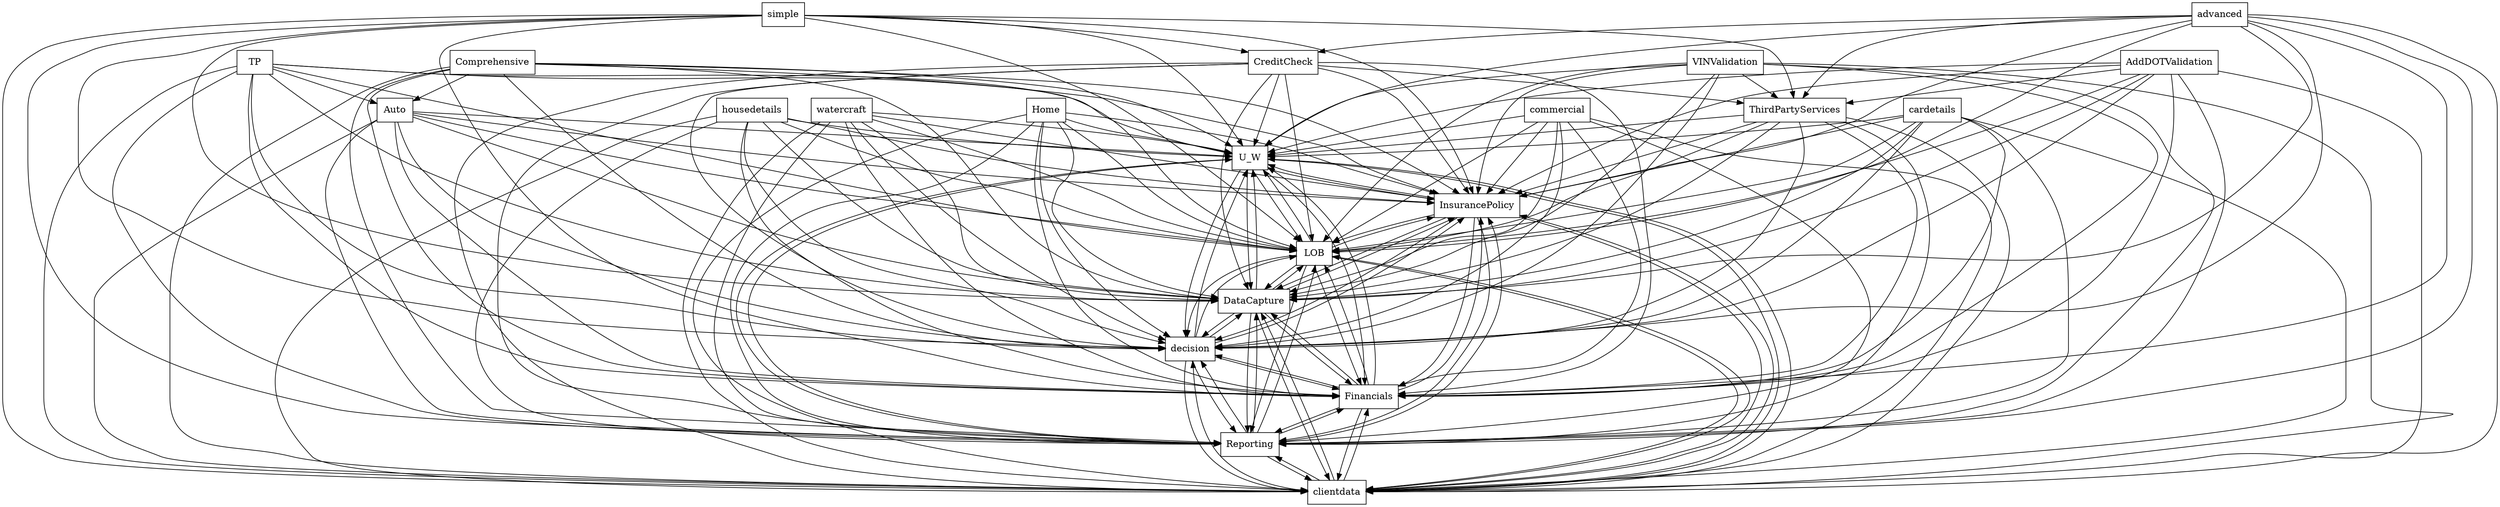 digraph{
graph [rankdir=TB];
node [shape=box];
edge [arrowhead=normal];
0[label="U_W",]
1[label="Home",]
2[label="ThirdPartyServices",]
3[label="InsurancePolicy",]
4[label="simple",]
5[label="clientdata",]
6[label="Comprehensive",]
7[label="CreditCheck",]
8[label="Reporting",]
9[label="Financials",]
10[label="housedetails",]
11[label="decision",]
12[label="DataCapture",]
13[label="TP",]
14[label="LOB",]
15[label="watercraft",]
16[label="Auto",]
17[label="advanced",]
18[label="cardetails",]
19[label="VINValidation",]
20[label="commercial",]
21[label="AddDOTValidation",]
0->3[label="",]
0->5[label="",]
0->8[label="",]
0->9[label="",]
0->11[label="",]
0->12[label="",]
0->14[label="",]
1->0[label="",]
1->3[label="",]
1->5[label="",]
1->8[label="",]
1->9[label="",]
1->11[label="",]
1->12[label="",]
1->14[label="",]
2->0[label="",]
2->3[label="",]
2->5[label="",]
2->8[label="",]
2->9[label="",]
2->11[label="",]
2->12[label="",]
2->14[label="",]
3->0[label="",]
3->5[label="",]
3->8[label="",]
3->9[label="",]
3->11[label="",]
3->12[label="",]
3->14[label="",]
4->0[label="",]
4->2[label="",]
4->3[label="",]
4->5[label="",]
4->7[label="",]
4->8[label="",]
4->9[label="",]
4->11[label="",]
4->12[label="",]
4->14[label="",]
5->0[label="",]
5->3[label="",]
5->8[label="",]
5->9[label="",]
5->11[label="",]
5->12[label="",]
5->14[label="",]
6->0[label="",]
6->3[label="",]
6->5[label="",]
6->8[label="",]
6->9[label="",]
6->11[label="",]
6->12[label="",]
6->14[label="",]
6->16[label="",]
7->0[label="",]
7->2[label="",]
7->3[label="",]
7->5[label="",]
7->8[label="",]
7->9[label="",]
7->11[label="",]
7->12[label="",]
7->14[label="",]
8->0[label="",]
8->3[label="",]
8->5[label="",]
8->9[label="",]
8->11[label="",]
8->12[label="",]
8->14[label="",]
9->0[label="",]
9->3[label="",]
9->5[label="",]
9->8[label="",]
9->11[label="",]
9->12[label="",]
9->14[label="",]
10->0[label="",]
10->3[label="",]
10->5[label="",]
10->8[label="",]
10->9[label="",]
10->11[label="",]
10->12[label="",]
10->14[label="",]
11->0[label="",]
11->3[label="",]
11->5[label="",]
11->8[label="",]
11->9[label="",]
11->12[label="",]
11->14[label="",]
12->0[label="",]
12->3[label="",]
12->5[label="",]
12->8[label="",]
12->9[label="",]
12->11[label="",]
12->14[label="",]
13->0[label="",]
13->3[label="",]
13->5[label="",]
13->8[label="",]
13->9[label="",]
13->11[label="",]
13->12[label="",]
13->14[label="",]
13->16[label="",]
14->0[label="",]
14->3[label="",]
14->5[label="",]
14->8[label="",]
14->9[label="",]
14->11[label="",]
14->12[label="",]
15->0[label="",]
15->3[label="",]
15->5[label="",]
15->8[label="",]
15->9[label="",]
15->11[label="",]
15->12[label="",]
15->14[label="",]
16->0[label="",]
16->3[label="",]
16->5[label="",]
16->8[label="",]
16->9[label="",]
16->11[label="",]
16->12[label="",]
16->14[label="",]
17->0[label="",]
17->2[label="",]
17->3[label="",]
17->5[label="",]
17->7[label="",]
17->8[label="",]
17->9[label="",]
17->11[label="",]
17->12[label="",]
17->14[label="",]
18->0[label="",]
18->3[label="",]
18->5[label="",]
18->8[label="",]
18->9[label="",]
18->11[label="",]
18->12[label="",]
18->14[label="",]
19->0[label="",]
19->2[label="",]
19->3[label="",]
19->5[label="",]
19->8[label="",]
19->9[label="",]
19->11[label="",]
19->12[label="",]
19->14[label="",]
20->0[label="",]
20->3[label="",]
20->5[label="",]
20->8[label="",]
20->9[label="",]
20->11[label="",]
20->12[label="",]
20->14[label="",]
21->0[label="",]
21->2[label="",]
21->3[label="",]
21->5[label="",]
21->8[label="",]
21->9[label="",]
21->11[label="",]
21->12[label="",]
21->14[label="",]
}
